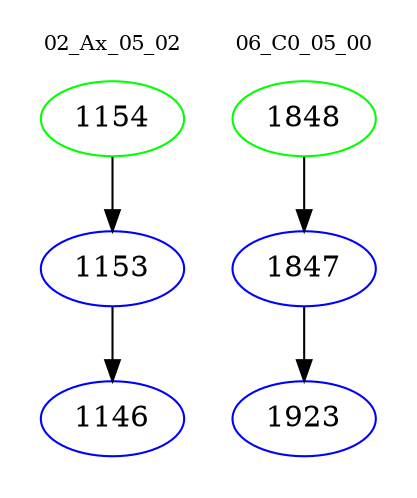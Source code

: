 digraph{
subgraph cluster_0 {
color = white
label = "02_Ax_05_02";
fontsize=10;
T0_1154 [label="1154", color="green"]
T0_1154 -> T0_1153 [color="black"]
T0_1153 [label="1153", color="blue"]
T0_1153 -> T0_1146 [color="black"]
T0_1146 [label="1146", color="blue"]
}
subgraph cluster_1 {
color = white
label = "06_C0_05_00";
fontsize=10;
T1_1848 [label="1848", color="green"]
T1_1848 -> T1_1847 [color="black"]
T1_1847 [label="1847", color="blue"]
T1_1847 -> T1_1923 [color="black"]
T1_1923 [label="1923", color="blue"]
}
}
